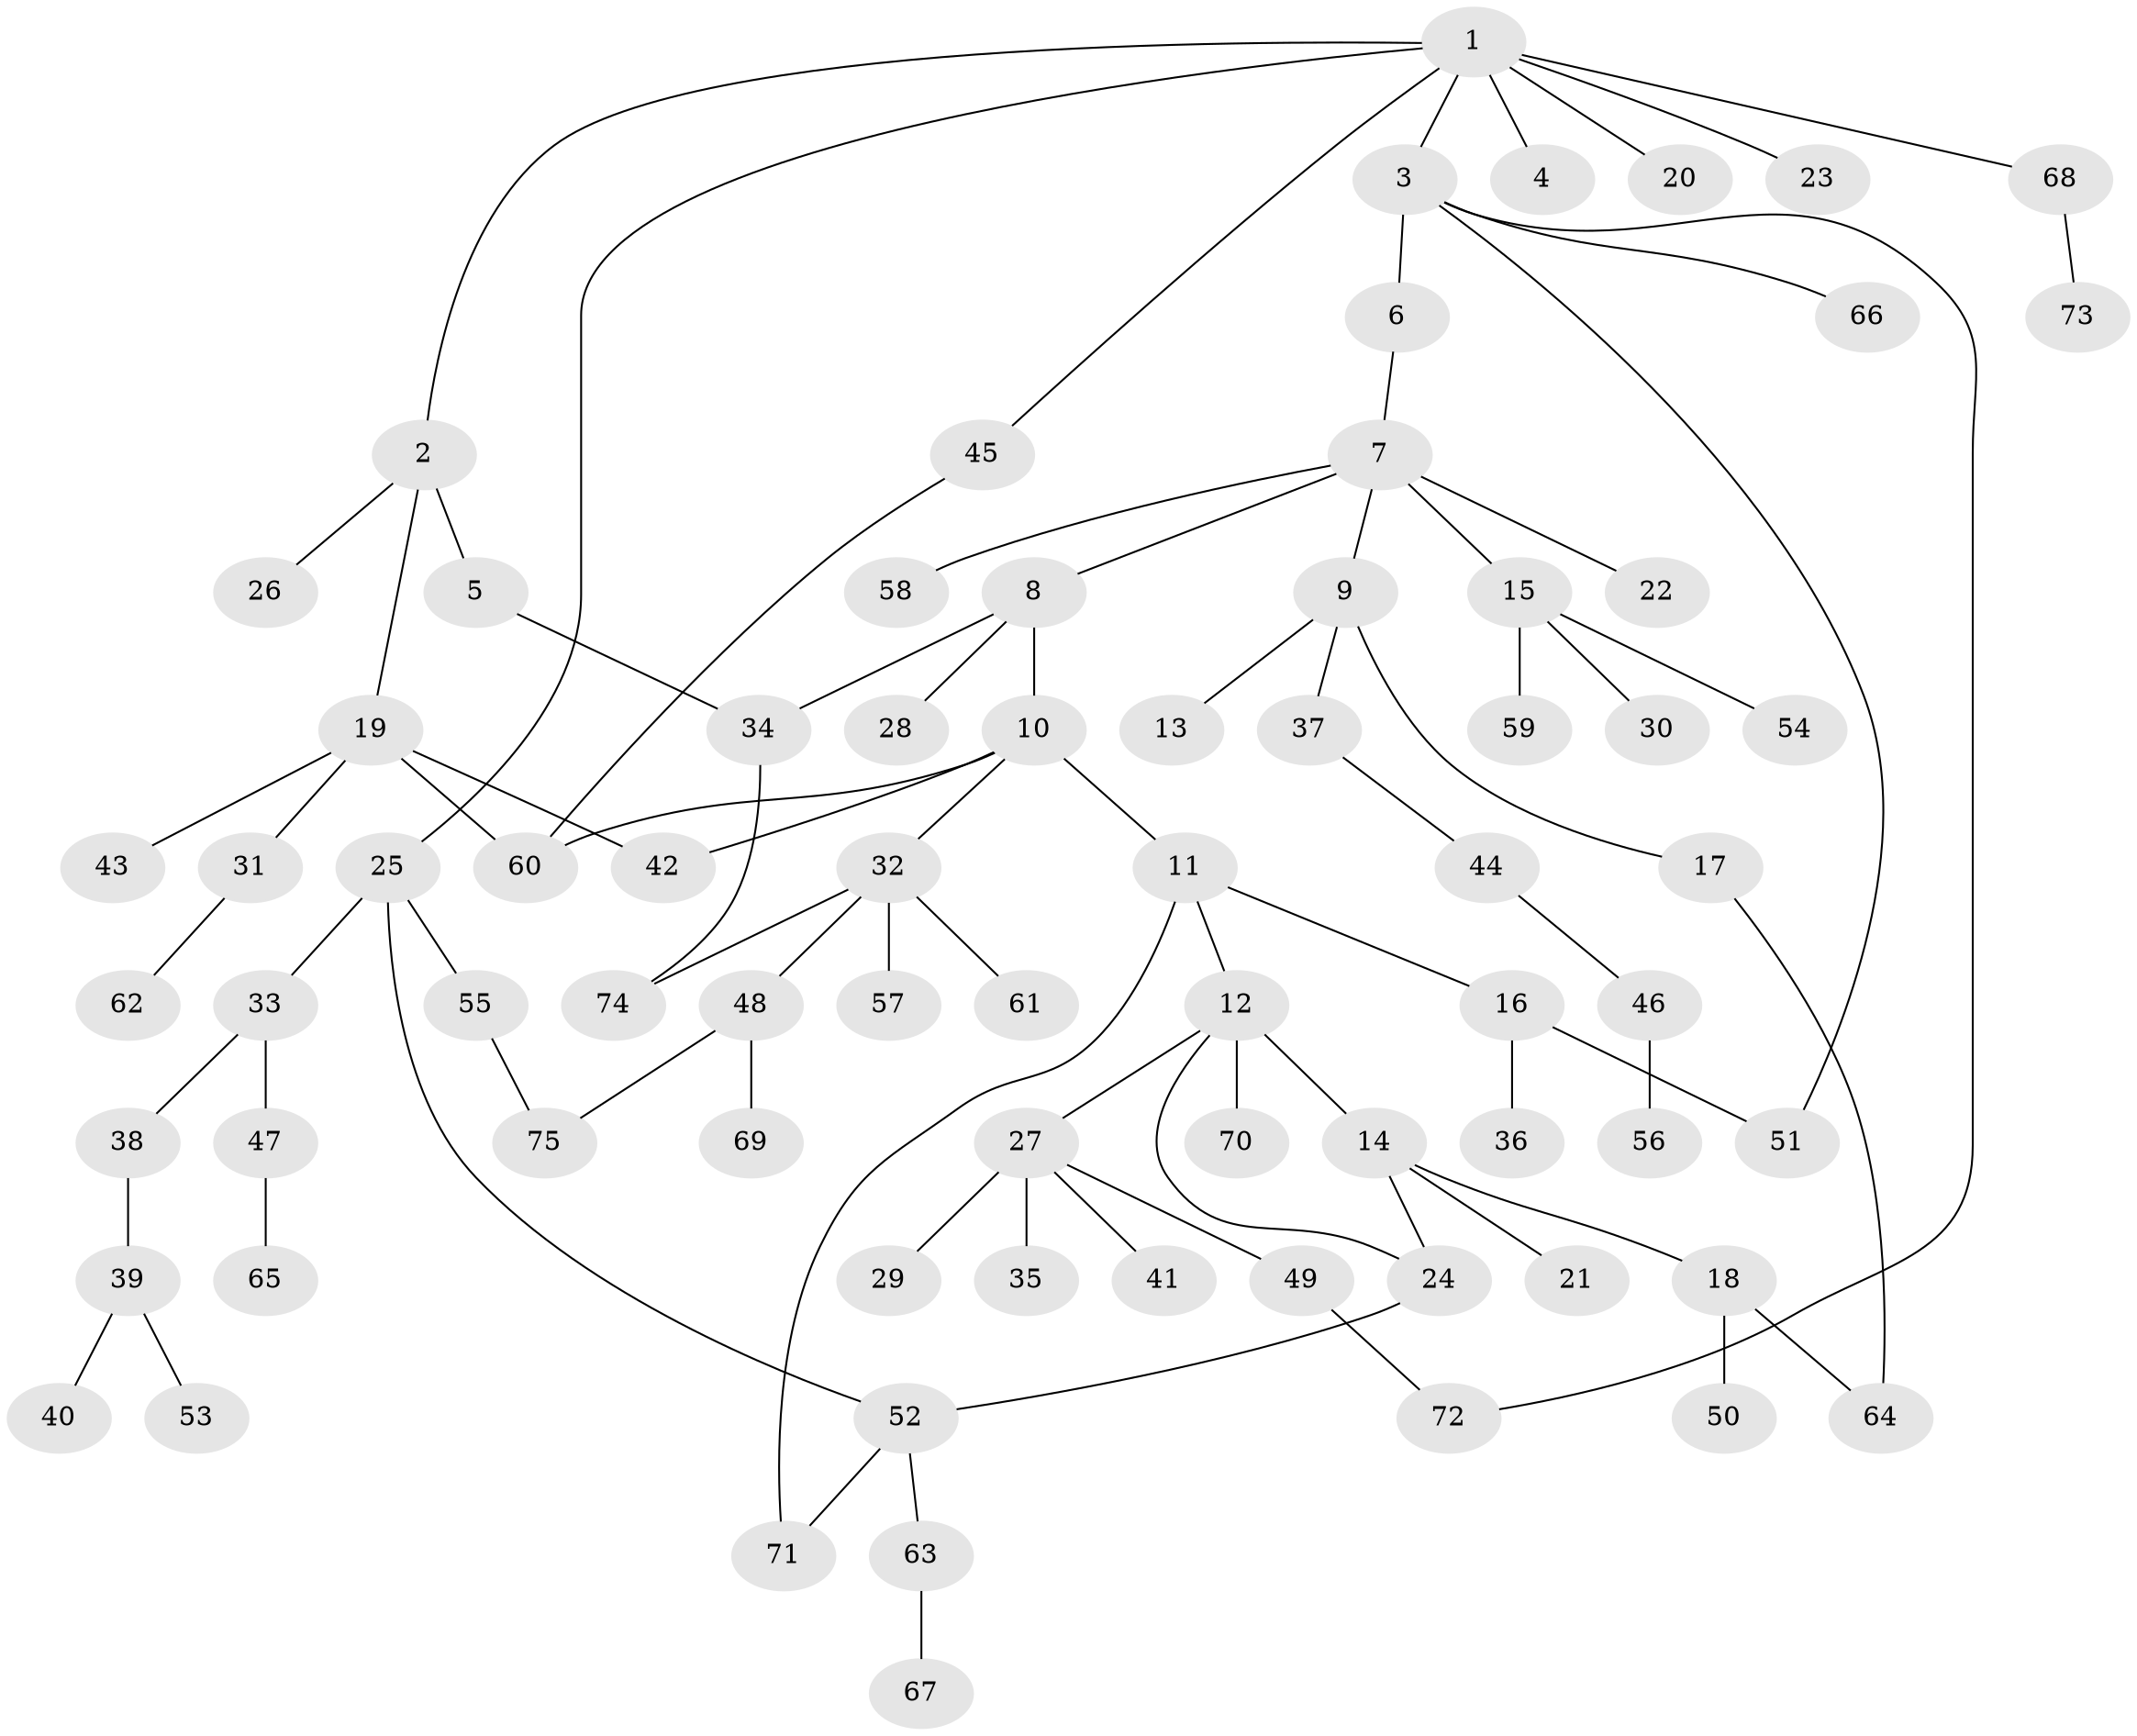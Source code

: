 // Generated by graph-tools (version 1.1) at 2025/10/02/27/25 16:10:51]
// undirected, 75 vertices, 86 edges
graph export_dot {
graph [start="1"]
  node [color=gray90,style=filled];
  1;
  2;
  3;
  4;
  5;
  6;
  7;
  8;
  9;
  10;
  11;
  12;
  13;
  14;
  15;
  16;
  17;
  18;
  19;
  20;
  21;
  22;
  23;
  24;
  25;
  26;
  27;
  28;
  29;
  30;
  31;
  32;
  33;
  34;
  35;
  36;
  37;
  38;
  39;
  40;
  41;
  42;
  43;
  44;
  45;
  46;
  47;
  48;
  49;
  50;
  51;
  52;
  53;
  54;
  55;
  56;
  57;
  58;
  59;
  60;
  61;
  62;
  63;
  64;
  65;
  66;
  67;
  68;
  69;
  70;
  71;
  72;
  73;
  74;
  75;
  1 -- 2;
  1 -- 3;
  1 -- 4;
  1 -- 20;
  1 -- 23;
  1 -- 25;
  1 -- 45;
  1 -- 68;
  2 -- 5;
  2 -- 19;
  2 -- 26;
  3 -- 6;
  3 -- 51;
  3 -- 66;
  3 -- 72;
  5 -- 34;
  6 -- 7;
  7 -- 8;
  7 -- 9;
  7 -- 15;
  7 -- 22;
  7 -- 58;
  8 -- 10;
  8 -- 28;
  8 -- 34;
  9 -- 13;
  9 -- 17;
  9 -- 37;
  10 -- 11;
  10 -- 32;
  10 -- 42;
  10 -- 60;
  11 -- 12;
  11 -- 16;
  11 -- 71;
  12 -- 14;
  12 -- 24;
  12 -- 27;
  12 -- 70;
  14 -- 18;
  14 -- 21;
  14 -- 24;
  15 -- 30;
  15 -- 54;
  15 -- 59;
  16 -- 36;
  16 -- 51;
  17 -- 64;
  18 -- 50;
  18 -- 64;
  19 -- 31;
  19 -- 43;
  19 -- 42;
  19 -- 60;
  24 -- 52;
  25 -- 33;
  25 -- 55;
  25 -- 52;
  27 -- 29;
  27 -- 35;
  27 -- 41;
  27 -- 49;
  31 -- 62;
  32 -- 48;
  32 -- 57;
  32 -- 61;
  32 -- 74;
  33 -- 38;
  33 -- 47;
  34 -- 74;
  37 -- 44;
  38 -- 39;
  39 -- 40;
  39 -- 53;
  44 -- 46;
  45 -- 60;
  46 -- 56;
  47 -- 65;
  48 -- 69;
  48 -- 75;
  49 -- 72;
  52 -- 63;
  52 -- 71;
  55 -- 75;
  63 -- 67;
  68 -- 73;
}
